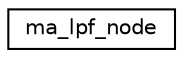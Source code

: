 digraph "Graphical Class Hierarchy"
{
 // LATEX_PDF_SIZE
  edge [fontname="Helvetica",fontsize="10",labelfontname="Helvetica",labelfontsize="10"];
  node [fontname="Helvetica",fontsize="10",shape=record];
  rankdir="LR";
  Node0 [label="ma_lpf_node",height=0.2,width=0.4,color="black", fillcolor="white", style="filled",URL="$structma__lpf__node.html",tooltip=" "];
}
